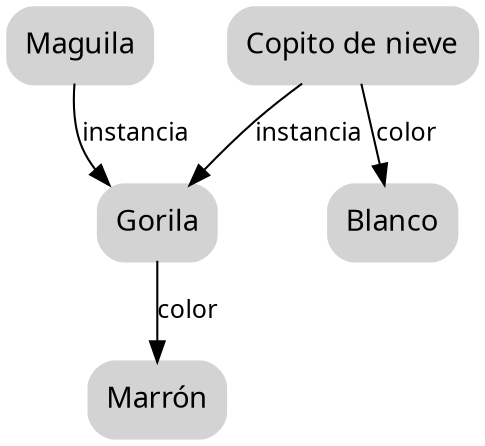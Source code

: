 digraph ejemplo {
node  [style="rounded,filled,bold", shape=box, fontname="Nimbus", color="lightgray"];
edge  [fontname="Nimbus" weight=2, fontsize=12]

A -> B [ label = "instancia"];
D -> B [ label = "instancia"];
B -> C [ label = "color"];
D -> E [ label = "color"];


A [label="Maguila"];
B [label="Gorila"];
C [label="Marrón"];
D [label="Copito de nieve"];
E [label="Blanco"];


}